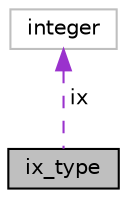 digraph "ix_type"
{
 // INTERACTIVE_SVG=YES
 // LATEX_PDF_SIZE
  edge [fontname="Helvetica",fontsize="10",labelfontname="Helvetica",labelfontsize="10"];
  node [fontname="Helvetica",fontsize="10",shape=record];
  Node1 [label="ix_type",height=0.2,width=0.4,color="black", fillcolor="grey75", style="filled", fontcolor="black",tooltip="Type to dereference packed index from global index."];
  Node2 -> Node1 [dir="back",color="darkorchid3",fontsize="10",style="dashed",label=" ix" ,fontname="Helvetica"];
  Node2 [label="integer",height=0.2,width=0.4,color="grey75", fillcolor="white", style="filled",tooltip=" "];
}
